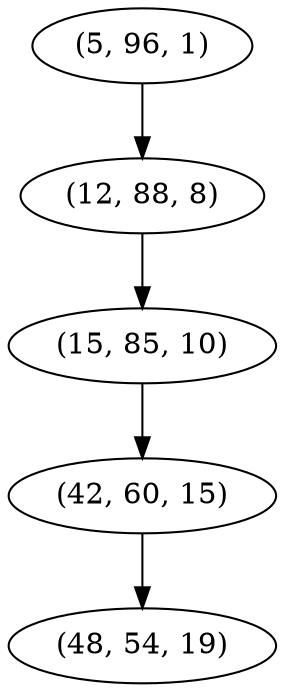 digraph tree {
    "(5, 96, 1)";
    "(12, 88, 8)";
    "(15, 85, 10)";
    "(42, 60, 15)";
    "(48, 54, 19)";
    "(5, 96, 1)" -> "(12, 88, 8)";
    "(12, 88, 8)" -> "(15, 85, 10)";
    "(15, 85, 10)" -> "(42, 60, 15)";
    "(42, 60, 15)" -> "(48, 54, 19)";
}
